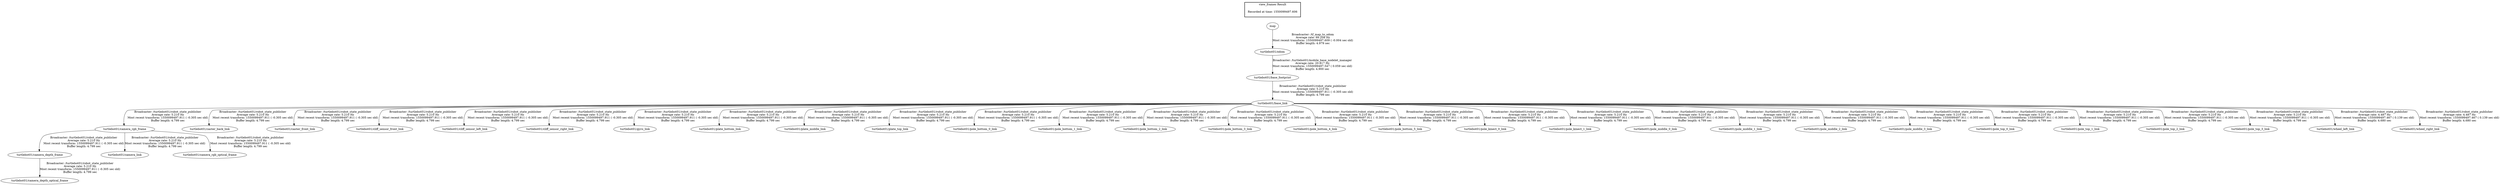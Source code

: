digraph G {
"turtlebot01/base_footprint" -> "turtlebot01/base_link"[label="Broadcaster: /turtlebot01/robot_state_publisher\nAverage rate: 5.210 Hz\nMost recent transform: 1550099497.911 ( -0.305 sec old)\nBuffer length: 4.799 sec\n"];
"turtlebot01/odom" -> "turtlebot01/base_footprint"[label="Broadcaster: /turtlebot01/mobile_base_nodelet_manager\nAverage rate: 20.817 Hz\nMost recent transform: 1550099497.547 ( 0.059 sec old)\nBuffer length: 4.900 sec\n"];
"turtlebot01/camera_rgb_frame" -> "turtlebot01/camera_depth_frame"[label="Broadcaster: /turtlebot01/robot_state_publisher\nAverage rate: 5.210 Hz\nMost recent transform: 1550099497.911 ( -0.305 sec old)\nBuffer length: 4.799 sec\n"];
"turtlebot01/base_link" -> "turtlebot01/camera_rgb_frame"[label="Broadcaster: /turtlebot01/robot_state_publisher\nAverage rate: 5.210 Hz\nMost recent transform: 1550099497.911 ( -0.305 sec old)\nBuffer length: 4.799 sec\n"];
"turtlebot01/camera_depth_frame" -> "turtlebot01/camera_depth_optical_frame"[label="Broadcaster: /turtlebot01/robot_state_publisher\nAverage rate: 5.210 Hz\nMost recent transform: 1550099497.911 ( -0.305 sec old)\nBuffer length: 4.799 sec\n"];
"turtlebot01/camera_rgb_frame" -> "turtlebot01/camera_link"[label="Broadcaster: /turtlebot01/robot_state_publisher\nAverage rate: 5.210 Hz\nMost recent transform: 1550099497.911 ( -0.305 sec old)\nBuffer length: 4.799 sec\n"];
"turtlebot01/camera_rgb_frame" -> "turtlebot01/camera_rgb_optical_frame"[label="Broadcaster: /turtlebot01/robot_state_publisher\nAverage rate: 5.210 Hz\nMost recent transform: 1550099497.911 ( -0.305 sec old)\nBuffer length: 4.799 sec\n"];
"turtlebot01/base_link" -> "turtlebot01/caster_back_link"[label="Broadcaster: /turtlebot01/robot_state_publisher\nAverage rate: 5.210 Hz\nMost recent transform: 1550099497.911 ( -0.305 sec old)\nBuffer length: 4.799 sec\n"];
"turtlebot01/base_link" -> "turtlebot01/caster_front_link"[label="Broadcaster: /turtlebot01/robot_state_publisher\nAverage rate: 5.210 Hz\nMost recent transform: 1550099497.911 ( -0.305 sec old)\nBuffer length: 4.799 sec\n"];
"turtlebot01/base_link" -> "turtlebot01/cliff_sensor_front_link"[label="Broadcaster: /turtlebot01/robot_state_publisher\nAverage rate: 5.210 Hz\nMost recent transform: 1550099497.911 ( -0.305 sec old)\nBuffer length: 4.799 sec\n"];
"turtlebot01/base_link" -> "turtlebot01/cliff_sensor_left_link"[label="Broadcaster: /turtlebot01/robot_state_publisher\nAverage rate: 5.210 Hz\nMost recent transform: 1550099497.911 ( -0.305 sec old)\nBuffer length: 4.799 sec\n"];
"turtlebot01/base_link" -> "turtlebot01/cliff_sensor_right_link"[label="Broadcaster: /turtlebot01/robot_state_publisher\nAverage rate: 5.210 Hz\nMost recent transform: 1550099497.911 ( -0.305 sec old)\nBuffer length: 4.799 sec\n"];
"turtlebot01/base_link" -> "turtlebot01/gyro_link"[label="Broadcaster: /turtlebot01/robot_state_publisher\nAverage rate: 5.210 Hz\nMost recent transform: 1550099497.911 ( -0.305 sec old)\nBuffer length: 4.799 sec\n"];
"turtlebot01/base_link" -> "turtlebot01/plate_bottom_link"[label="Broadcaster: /turtlebot01/robot_state_publisher\nAverage rate: 5.210 Hz\nMost recent transform: 1550099497.911 ( -0.305 sec old)\nBuffer length: 4.799 sec\n"];
"turtlebot01/base_link" -> "turtlebot01/plate_middle_link"[label="Broadcaster: /turtlebot01/robot_state_publisher\nAverage rate: 5.210 Hz\nMost recent transform: 1550099497.911 ( -0.305 sec old)\nBuffer length: 4.799 sec\n"];
"turtlebot01/base_link" -> "turtlebot01/plate_top_link"[label="Broadcaster: /turtlebot01/robot_state_publisher\nAverage rate: 5.210 Hz\nMost recent transform: 1550099497.911 ( -0.305 sec old)\nBuffer length: 4.799 sec\n"];
"turtlebot01/base_link" -> "turtlebot01/pole_bottom_0_link"[label="Broadcaster: /turtlebot01/robot_state_publisher\nAverage rate: 5.210 Hz\nMost recent transform: 1550099497.911 ( -0.305 sec old)\nBuffer length: 4.799 sec\n"];
"turtlebot01/base_link" -> "turtlebot01/pole_bottom_1_link"[label="Broadcaster: /turtlebot01/robot_state_publisher\nAverage rate: 5.210 Hz\nMost recent transform: 1550099497.911 ( -0.305 sec old)\nBuffer length: 4.799 sec\n"];
"turtlebot01/base_link" -> "turtlebot01/pole_bottom_2_link"[label="Broadcaster: /turtlebot01/robot_state_publisher\nAverage rate: 5.210 Hz\nMost recent transform: 1550099497.911 ( -0.305 sec old)\nBuffer length: 4.799 sec\n"];
"turtlebot01/base_link" -> "turtlebot01/pole_bottom_3_link"[label="Broadcaster: /turtlebot01/robot_state_publisher\nAverage rate: 5.210 Hz\nMost recent transform: 1550099497.911 ( -0.305 sec old)\nBuffer length: 4.799 sec\n"];
"turtlebot01/base_link" -> "turtlebot01/pole_bottom_4_link"[label="Broadcaster: /turtlebot01/robot_state_publisher\nAverage rate: 5.210 Hz\nMost recent transform: 1550099497.911 ( -0.305 sec old)\nBuffer length: 4.799 sec\n"];
"turtlebot01/base_link" -> "turtlebot01/pole_bottom_5_link"[label="Broadcaster: /turtlebot01/robot_state_publisher\nAverage rate: 5.210 Hz\nMost recent transform: 1550099497.911 ( -0.305 sec old)\nBuffer length: 4.799 sec\n"];
"turtlebot01/base_link" -> "turtlebot01/pole_kinect_0_link"[label="Broadcaster: /turtlebot01/robot_state_publisher\nAverage rate: 5.210 Hz\nMost recent transform: 1550099497.911 ( -0.305 sec old)\nBuffer length: 4.799 sec\n"];
"turtlebot01/base_link" -> "turtlebot01/pole_kinect_1_link"[label="Broadcaster: /turtlebot01/robot_state_publisher\nAverage rate: 5.210 Hz\nMost recent transform: 1550099497.911 ( -0.305 sec old)\nBuffer length: 4.799 sec\n"];
"turtlebot01/base_link" -> "turtlebot01/pole_middle_0_link"[label="Broadcaster: /turtlebot01/robot_state_publisher\nAverage rate: 5.210 Hz\nMost recent transform: 1550099497.911 ( -0.305 sec old)\nBuffer length: 4.799 sec\n"];
"turtlebot01/base_link" -> "turtlebot01/pole_middle_1_link"[label="Broadcaster: /turtlebot01/robot_state_publisher\nAverage rate: 5.210 Hz\nMost recent transform: 1550099497.911 ( -0.305 sec old)\nBuffer length: 4.799 sec\n"];
"turtlebot01/base_link" -> "turtlebot01/pole_middle_2_link"[label="Broadcaster: /turtlebot01/robot_state_publisher\nAverage rate: 5.210 Hz\nMost recent transform: 1550099497.911 ( -0.305 sec old)\nBuffer length: 4.799 sec\n"];
"turtlebot01/base_link" -> "turtlebot01/pole_middle_3_link"[label="Broadcaster: /turtlebot01/robot_state_publisher\nAverage rate: 5.210 Hz\nMost recent transform: 1550099497.911 ( -0.305 sec old)\nBuffer length: 4.799 sec\n"];
"turtlebot01/base_link" -> "turtlebot01/pole_top_0_link"[label="Broadcaster: /turtlebot01/robot_state_publisher\nAverage rate: 5.210 Hz\nMost recent transform: 1550099497.911 ( -0.305 sec old)\nBuffer length: 4.799 sec\n"];
"turtlebot01/base_link" -> "turtlebot01/pole_top_1_link"[label="Broadcaster: /turtlebot01/robot_state_publisher\nAverage rate: 5.210 Hz\nMost recent transform: 1550099497.911 ( -0.305 sec old)\nBuffer length: 4.799 sec\n"];
"turtlebot01/base_link" -> "turtlebot01/pole_top_2_link"[label="Broadcaster: /turtlebot01/robot_state_publisher\nAverage rate: 5.210 Hz\nMost recent transform: 1550099497.911 ( -0.305 sec old)\nBuffer length: 4.799 sec\n"];
"turtlebot01/base_link" -> "turtlebot01/pole_top_3_link"[label="Broadcaster: /turtlebot01/robot_state_publisher\nAverage rate: 5.210 Hz\nMost recent transform: 1550099497.911 ( -0.305 sec old)\nBuffer length: 4.799 sec\n"];
"map" -> "turtlebot01/odom"[label="Broadcaster: /tf_map_to_odom\nAverage rate: 99.208 Hz\nMost recent transform: 1550099497.609 ( -0.004 sec old)\nBuffer length: 4.979 sec\n"];
"turtlebot01/base_link" -> "turtlebot01/wheel_left_link"[label="Broadcaster: /turtlebot01/robot_state_publisher\nAverage rate: 4.487 Hz\nMost recent transform: 1550099497.467 ( 0.139 sec old)\nBuffer length: 4.680 sec\n"];
"turtlebot01/base_link" -> "turtlebot01/wheel_right_link"[label="Broadcaster: /turtlebot01/robot_state_publisher\nAverage rate: 4.487 Hz\nMost recent transform: 1550099497.467 ( 0.139 sec old)\nBuffer length: 4.680 sec\n"];
edge [style=invis];
 subgraph cluster_legend { style=bold; color=black; label ="view_frames Result";
"Recorded at time: 1550099497.606"[ shape=plaintext ] ;
 }->"map";
}